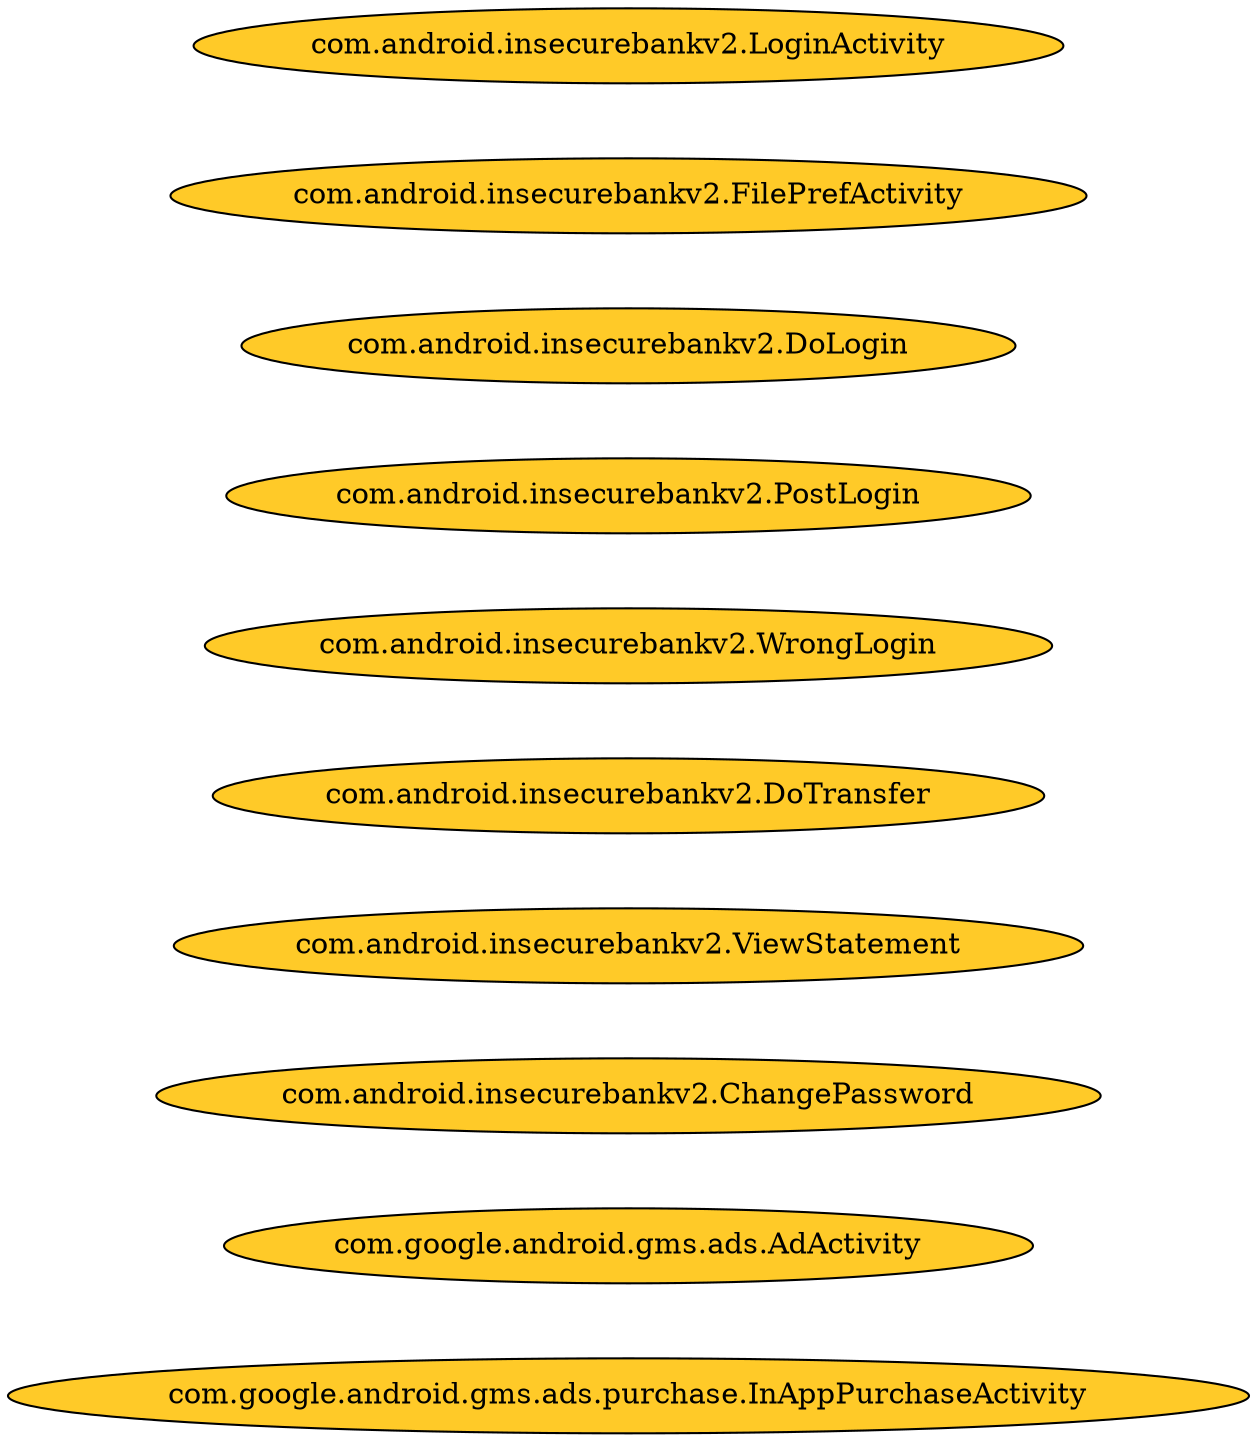 digraph G {
	graph [overlap=false];
	"com.android.insecurebankv2.LoginActivity"	 [fillcolor="#ffca28",
		style=filled];
	"com.android.insecurebankv2.FilePrefActivity"	 [fillcolor="#ffca28",
		style=filled];
	"com.android.insecurebankv2.LoginActivity" -> "com.android.insecurebankv2.FilePrefActivity"	 [style=invis];
	"com.android.insecurebankv2.DoLogin"	 [fillcolor="#ffca28",
		style=filled];
	"com.android.insecurebankv2.FilePrefActivity" -> "com.android.insecurebankv2.DoLogin"	 [style=invis];
	"com.android.insecurebankv2.PostLogin"	 [fillcolor="#ffca28",
		style=filled];
	"com.android.insecurebankv2.DoLogin" -> "com.android.insecurebankv2.PostLogin"	 [style=invis];
	"com.android.insecurebankv2.WrongLogin"	 [fillcolor="#ffca28",
		style=filled];
	"com.android.insecurebankv2.PostLogin" -> "com.android.insecurebankv2.WrongLogin"	 [style=invis];
	"com.android.insecurebankv2.DoTransfer"	 [fillcolor="#ffca28",
		style=filled];
	"com.android.insecurebankv2.WrongLogin" -> "com.android.insecurebankv2.DoTransfer"	 [style=invis];
	"com.android.insecurebankv2.ViewStatement"	 [fillcolor="#ffca28",
		style=filled];
	"com.android.insecurebankv2.DoTransfer" -> "com.android.insecurebankv2.ViewStatement"	 [style=invis];
	"com.android.insecurebankv2.ChangePassword"	 [fillcolor="#ffca28",
		style=filled];
	"com.android.insecurebankv2.ViewStatement" -> "com.android.insecurebankv2.ChangePassword"	 [style=invis];
	"com.google.android.gms.ads.AdActivity"	 [fillcolor="#ffca28",
		style=filled];
	"com.android.insecurebankv2.ChangePassword" -> "com.google.android.gms.ads.AdActivity"	 [style=invis];
	"com.google.android.gms.ads.purchase.InAppPurchaseActivity"	 [fillcolor="#ffca28",
		style=filled];
	"com.google.android.gms.ads.AdActivity" -> "com.google.android.gms.ads.purchase.InAppPurchaseActivity"	 [style=invis];
}
